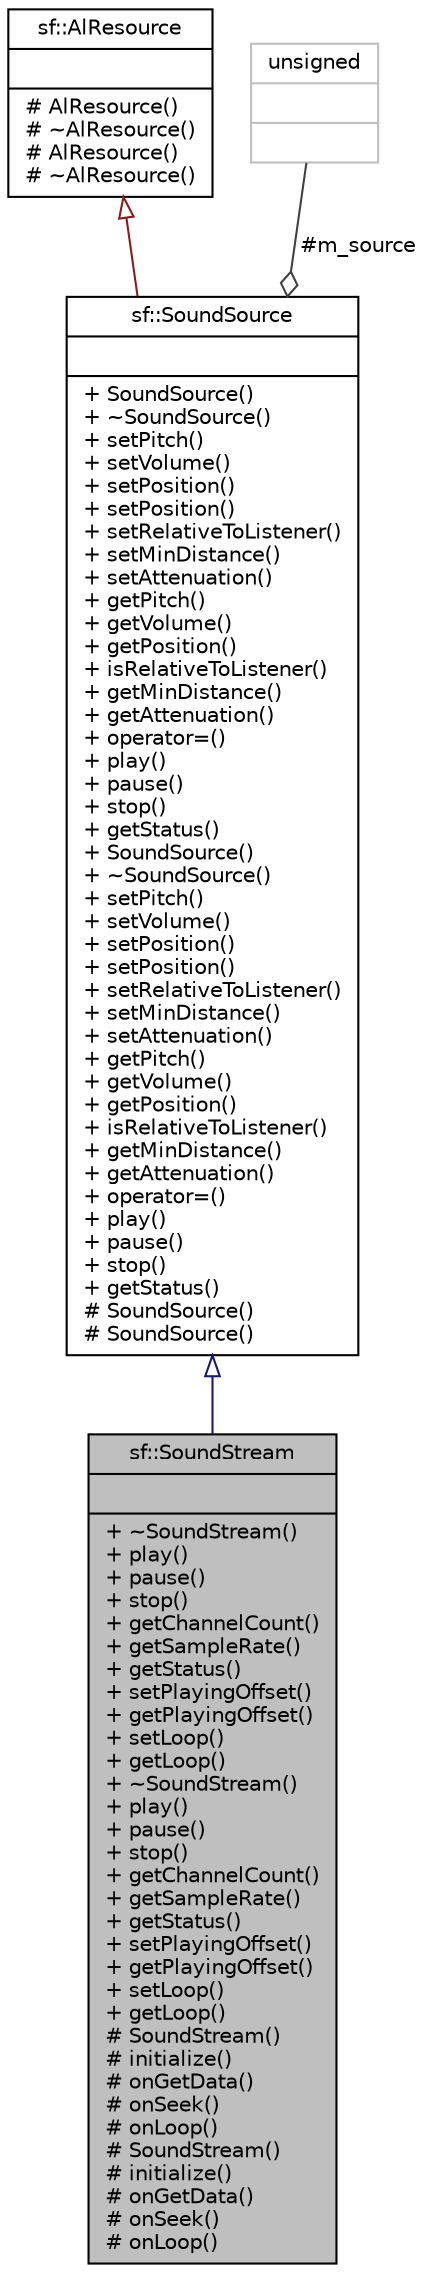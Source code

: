 digraph "sf::SoundStream"
{
 // LATEX_PDF_SIZE
  edge [fontname="Helvetica",fontsize="10",labelfontname="Helvetica",labelfontsize="10"];
  node [fontname="Helvetica",fontsize="10",shape=record];
  Node1 [label="{sf::SoundStream\n||+ ~SoundStream()\l+ play()\l+ pause()\l+ stop()\l+ getChannelCount()\l+ getSampleRate()\l+ getStatus()\l+ setPlayingOffset()\l+ getPlayingOffset()\l+ setLoop()\l+ getLoop()\l+ ~SoundStream()\l+ play()\l+ pause()\l+ stop()\l+ getChannelCount()\l+ getSampleRate()\l+ getStatus()\l+ setPlayingOffset()\l+ getPlayingOffset()\l+ setLoop()\l+ getLoop()\l# SoundStream()\l# initialize()\l# onGetData()\l# onSeek()\l# onLoop()\l# SoundStream()\l# initialize()\l# onGetData()\l# onSeek()\l# onLoop()\l}",height=0.2,width=0.4,color="black", fillcolor="grey75", style="filled", fontcolor="black",tooltip="Abstract base class for streamed audio sources."];
  Node2 -> Node1 [dir="back",color="midnightblue",fontsize="10",style="solid",arrowtail="onormal",fontname="Helvetica"];
  Node2 [label="{sf::SoundSource\n||+ SoundSource()\l+ ~SoundSource()\l+ setPitch()\l+ setVolume()\l+ setPosition()\l+ setPosition()\l+ setRelativeToListener()\l+ setMinDistance()\l+ setAttenuation()\l+ getPitch()\l+ getVolume()\l+ getPosition()\l+ isRelativeToListener()\l+ getMinDistance()\l+ getAttenuation()\l+ operator=()\l+ play()\l+ pause()\l+ stop()\l+ getStatus()\l+ SoundSource()\l+ ~SoundSource()\l+ setPitch()\l+ setVolume()\l+ setPosition()\l+ setPosition()\l+ setRelativeToListener()\l+ setMinDistance()\l+ setAttenuation()\l+ getPitch()\l+ getVolume()\l+ getPosition()\l+ isRelativeToListener()\l+ getMinDistance()\l+ getAttenuation()\l+ operator=()\l+ play()\l+ pause()\l+ stop()\l+ getStatus()\l# SoundSource()\l# SoundSource()\l}",height=0.2,width=0.4,color="black", fillcolor="white", style="filled",URL="$classsf_1_1SoundSource.html",tooltip="Base class defining a sound's properties."];
  Node3 -> Node2 [dir="back",color="firebrick4",fontsize="10",style="solid",arrowtail="onormal",fontname="Helvetica"];
  Node3 [label="{sf::AlResource\n||# AlResource()\l# ~AlResource()\l# AlResource()\l# ~AlResource()\l}",height=0.2,width=0.4,color="black", fillcolor="white", style="filled",URL="$classsf_1_1AlResource.html",tooltip="Base class for classes that require an OpenAL context."];
  Node4 -> Node2 [color="grey25",fontsize="10",style="solid",label=" #m_source" ,arrowhead="odiamond",fontname="Helvetica"];
  Node4 [label="{unsigned\n||}",height=0.2,width=0.4,color="grey75", fillcolor="white", style="filled",tooltip=" "];
}
